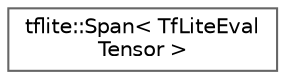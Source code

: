 digraph "Graphical Class Hierarchy"
{
 // LATEX_PDF_SIZE
  bgcolor="transparent";
  edge [fontname=Helvetica,fontsize=10,labelfontname=Helvetica,labelfontsize=10];
  node [fontname=Helvetica,fontsize=10,shape=box,height=0.2,width=0.4];
  rankdir="LR";
  Node0 [id="Node000000",label="tflite::Span\< TfLiteEval\lTensor \>",height=0.2,width=0.4,color="grey40", fillcolor="white", style="filled",URL="$classtflite_1_1_span.html",tooltip=" "];
}
